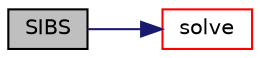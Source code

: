 digraph "SIBS"
{
  bgcolor="transparent";
  edge [fontname="Helvetica",fontsize="10",labelfontname="Helvetica",labelfontsize="10"];
  node [fontname="Helvetica",fontsize="10",shape=record];
  rankdir="LR";
  Node1 [label="SIBS",height=0.2,width=0.4,color="black", fillcolor="grey75", style="filled", fontcolor="black"];
  Node1 -> Node2 [color="midnightblue",fontsize="10",style="solid",fontname="Helvetica"];
  Node2 [label="solve",height=0.2,width=0.4,color="red",URL="$a02369.html#af94df0f5ac4a474332f5e80bd59ba6ba",tooltip="Solve the ODE system as far as possible upto dxTry. "];
}
